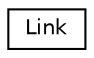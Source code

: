 digraph "Graphical Class Hierarchy"
{
 // LATEX_PDF_SIZE
  edge [fontname="Helvetica",fontsize="10",labelfontname="Helvetica",labelfontsize="10"];
  node [fontname="Helvetica",fontsize="10",shape=record];
  rankdir="LR";
  Node0 [label="Link",height=0.2,width=0.4,color="black", fillcolor="white", style="filled",URL="$struct_link.html",tooltip=" "];
}
